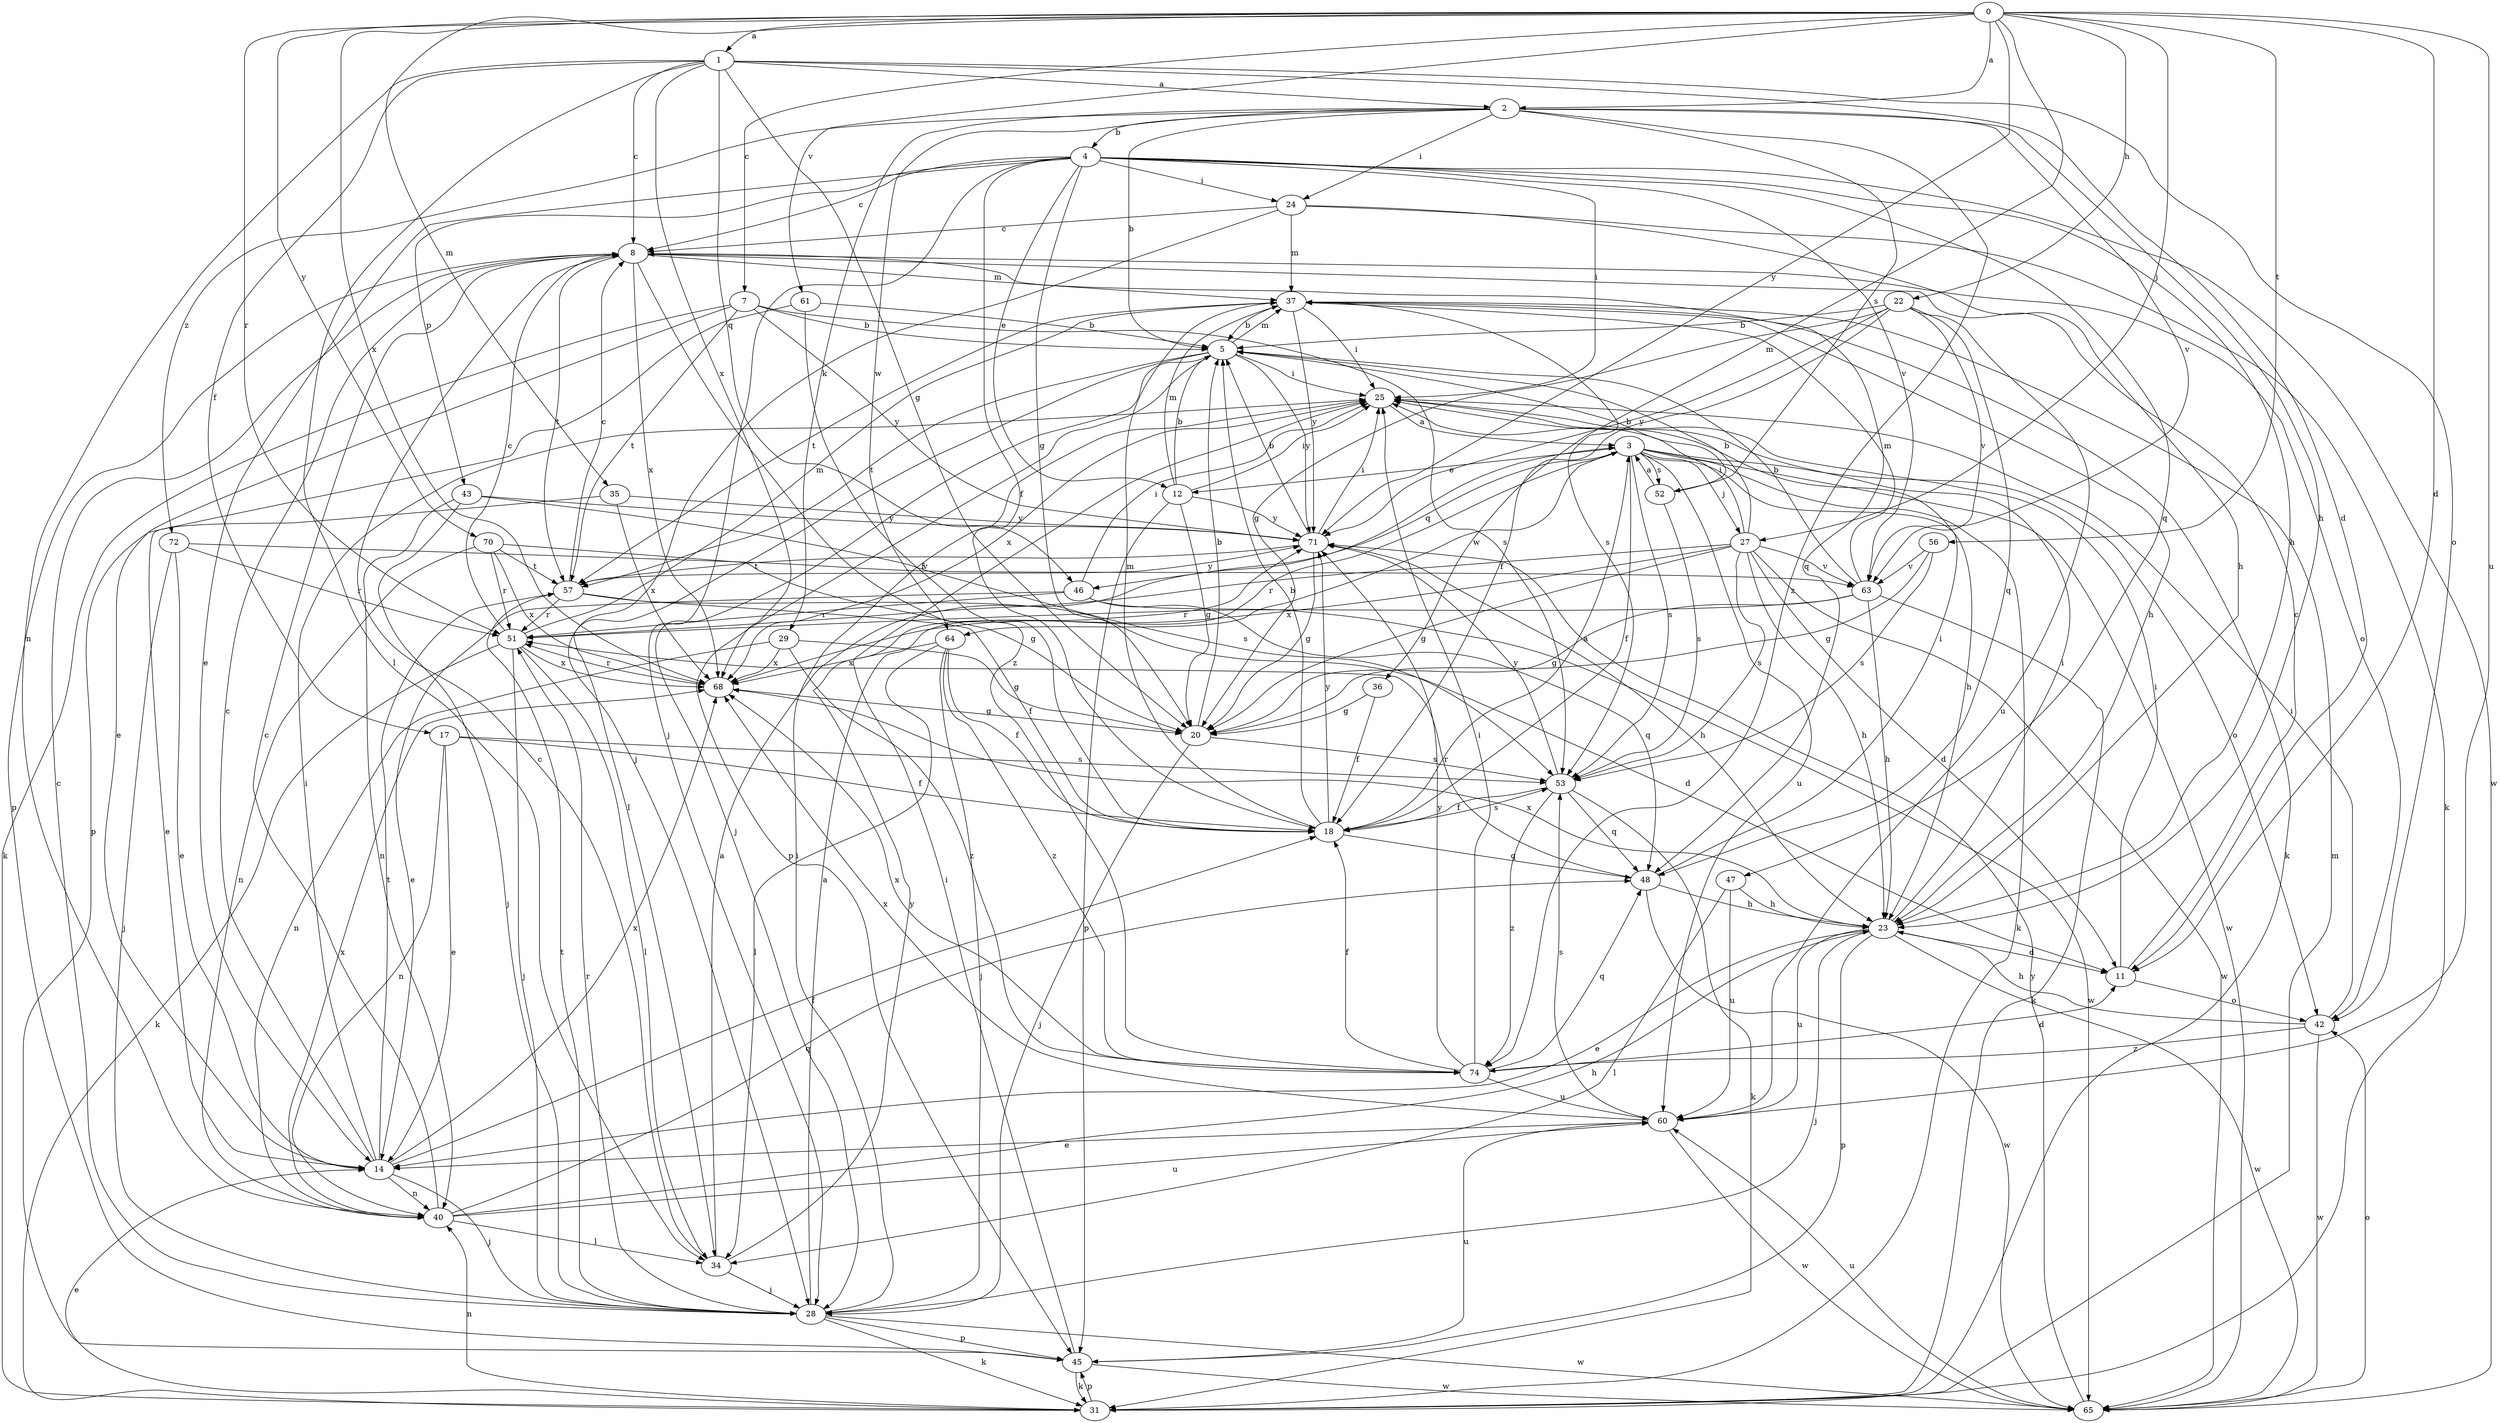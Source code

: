 strict digraph  {
0;
1;
2;
3;
4;
5;
7;
8;
11;
12;
14;
17;
18;
20;
22;
23;
24;
25;
27;
28;
29;
31;
34;
35;
36;
37;
40;
42;
43;
45;
46;
47;
48;
51;
52;
53;
56;
57;
60;
61;
63;
64;
65;
68;
70;
71;
72;
74;
0 -> 1  [label=a];
0 -> 2  [label=a];
0 -> 7  [label=c];
0 -> 11  [label=d];
0 -> 22  [label=h];
0 -> 27  [label=j];
0 -> 35  [label=m];
0 -> 36  [label=m];
0 -> 51  [label=r];
0 -> 56  [label=t];
0 -> 60  [label=u];
0 -> 61  [label=v];
0 -> 68  [label=x];
0 -> 70  [label=y];
0 -> 71  [label=y];
1 -> 2  [label=a];
1 -> 8  [label=c];
1 -> 11  [label=d];
1 -> 17  [label=f];
1 -> 20  [label=g];
1 -> 34  [label=l];
1 -> 40  [label=n];
1 -> 42  [label=o];
1 -> 46  [label=q];
1 -> 68  [label=x];
2 -> 4  [label=b];
2 -> 5  [label=b];
2 -> 23  [label=h];
2 -> 24  [label=i];
2 -> 29  [label=k];
2 -> 52  [label=s];
2 -> 63  [label=v];
2 -> 64  [label=w];
2 -> 72  [label=z];
2 -> 74  [label=z];
3 -> 12  [label=e];
3 -> 18  [label=f];
3 -> 23  [label=h];
3 -> 27  [label=j];
3 -> 31  [label=k];
3 -> 42  [label=o];
3 -> 46  [label=q];
3 -> 52  [label=s];
3 -> 53  [label=s];
3 -> 60  [label=u];
3 -> 64  [label=w];
3 -> 65  [label=w];
4 -> 8  [label=c];
4 -> 12  [label=e];
4 -> 14  [label=e];
4 -> 18  [label=f];
4 -> 20  [label=g];
4 -> 23  [label=h];
4 -> 24  [label=i];
4 -> 25  [label=i];
4 -> 28  [label=j];
4 -> 43  [label=p];
4 -> 47  [label=q];
4 -> 63  [label=v];
4 -> 65  [label=w];
5 -> 25  [label=i];
5 -> 28  [label=j];
5 -> 34  [label=l];
5 -> 37  [label=m];
5 -> 45  [label=p];
5 -> 57  [label=t];
5 -> 71  [label=y];
7 -> 5  [label=b];
7 -> 14  [label=e];
7 -> 31  [label=k];
7 -> 53  [label=s];
7 -> 57  [label=t];
7 -> 71  [label=y];
8 -> 37  [label=m];
8 -> 42  [label=o];
8 -> 45  [label=p];
8 -> 48  [label=q];
8 -> 57  [label=t];
8 -> 68  [label=x];
8 -> 74  [label=z];
11 -> 8  [label=c];
11 -> 25  [label=i];
11 -> 42  [label=o];
12 -> 5  [label=b];
12 -> 20  [label=g];
12 -> 25  [label=i];
12 -> 37  [label=m];
12 -> 45  [label=p];
12 -> 71  [label=y];
14 -> 8  [label=c];
14 -> 18  [label=f];
14 -> 25  [label=i];
14 -> 28  [label=j];
14 -> 40  [label=n];
14 -> 57  [label=t];
14 -> 68  [label=x];
17 -> 14  [label=e];
17 -> 18  [label=f];
17 -> 40  [label=n];
17 -> 53  [label=s];
18 -> 3  [label=a];
18 -> 5  [label=b];
18 -> 37  [label=m];
18 -> 48  [label=q];
18 -> 53  [label=s];
18 -> 71  [label=y];
20 -> 5  [label=b];
20 -> 28  [label=j];
20 -> 53  [label=s];
22 -> 5  [label=b];
22 -> 18  [label=f];
22 -> 20  [label=g];
22 -> 48  [label=q];
22 -> 60  [label=u];
22 -> 63  [label=v];
22 -> 71  [label=y];
23 -> 11  [label=d];
23 -> 14  [label=e];
23 -> 25  [label=i];
23 -> 28  [label=j];
23 -> 45  [label=p];
23 -> 60  [label=u];
23 -> 65  [label=w];
23 -> 68  [label=x];
24 -> 8  [label=c];
24 -> 23  [label=h];
24 -> 28  [label=j];
24 -> 31  [label=k];
24 -> 37  [label=m];
25 -> 3  [label=a];
25 -> 68  [label=x];
27 -> 5  [label=b];
27 -> 11  [label=d];
27 -> 20  [label=g];
27 -> 23  [label=h];
27 -> 25  [label=i];
27 -> 51  [label=r];
27 -> 53  [label=s];
27 -> 63  [label=v];
27 -> 65  [label=w];
27 -> 68  [label=x];
28 -> 3  [label=a];
28 -> 8  [label=c];
28 -> 25  [label=i];
28 -> 31  [label=k];
28 -> 45  [label=p];
28 -> 51  [label=r];
28 -> 57  [label=t];
28 -> 65  [label=w];
29 -> 20  [label=g];
29 -> 40  [label=n];
29 -> 68  [label=x];
29 -> 74  [label=z];
31 -> 14  [label=e];
31 -> 37  [label=m];
31 -> 40  [label=n];
31 -> 45  [label=p];
34 -> 3  [label=a];
34 -> 8  [label=c];
34 -> 28  [label=j];
34 -> 71  [label=y];
35 -> 14  [label=e];
35 -> 68  [label=x];
35 -> 71  [label=y];
36 -> 18  [label=f];
36 -> 20  [label=g];
37 -> 5  [label=b];
37 -> 23  [label=h];
37 -> 25  [label=i];
37 -> 31  [label=k];
37 -> 53  [label=s];
37 -> 57  [label=t];
37 -> 71  [label=y];
40 -> 8  [label=c];
40 -> 23  [label=h];
40 -> 34  [label=l];
40 -> 48  [label=q];
40 -> 60  [label=u];
40 -> 68  [label=x];
42 -> 23  [label=h];
42 -> 25  [label=i];
42 -> 65  [label=w];
42 -> 74  [label=z];
43 -> 28  [label=j];
43 -> 40  [label=n];
43 -> 53  [label=s];
43 -> 71  [label=y];
45 -> 25  [label=i];
45 -> 31  [label=k];
45 -> 60  [label=u];
45 -> 65  [label=w];
46 -> 14  [label=e];
46 -> 25  [label=i];
46 -> 48  [label=q];
46 -> 51  [label=r];
46 -> 65  [label=w];
47 -> 23  [label=h];
47 -> 34  [label=l];
47 -> 60  [label=u];
48 -> 23  [label=h];
48 -> 25  [label=i];
48 -> 51  [label=r];
48 -> 65  [label=w];
51 -> 8  [label=c];
51 -> 28  [label=j];
51 -> 31  [label=k];
51 -> 34  [label=l];
51 -> 37  [label=m];
51 -> 68  [label=x];
52 -> 3  [label=a];
52 -> 5  [label=b];
52 -> 53  [label=s];
53 -> 18  [label=f];
53 -> 31  [label=k];
53 -> 48  [label=q];
53 -> 71  [label=y];
53 -> 74  [label=z];
56 -> 20  [label=g];
56 -> 53  [label=s];
56 -> 63  [label=v];
57 -> 8  [label=c];
57 -> 11  [label=d];
57 -> 18  [label=f];
57 -> 51  [label=r];
57 -> 71  [label=y];
60 -> 14  [label=e];
60 -> 53  [label=s];
60 -> 65  [label=w];
60 -> 68  [label=x];
61 -> 5  [label=b];
61 -> 18  [label=f];
61 -> 45  [label=p];
63 -> 5  [label=b];
63 -> 20  [label=g];
63 -> 23  [label=h];
63 -> 31  [label=k];
63 -> 37  [label=m];
63 -> 51  [label=r];
64 -> 18  [label=f];
64 -> 28  [label=j];
64 -> 34  [label=l];
64 -> 68  [label=x];
64 -> 74  [label=z];
65 -> 42  [label=o];
65 -> 60  [label=u];
65 -> 71  [label=y];
68 -> 20  [label=g];
68 -> 51  [label=r];
70 -> 20  [label=g];
70 -> 40  [label=n];
70 -> 51  [label=r];
70 -> 57  [label=t];
70 -> 68  [label=x];
71 -> 5  [label=b];
71 -> 20  [label=g];
71 -> 23  [label=h];
71 -> 25  [label=i];
71 -> 57  [label=t];
72 -> 14  [label=e];
72 -> 28  [label=j];
72 -> 51  [label=r];
72 -> 63  [label=v];
74 -> 11  [label=d];
74 -> 18  [label=f];
74 -> 25  [label=i];
74 -> 48  [label=q];
74 -> 60  [label=u];
74 -> 68  [label=x];
74 -> 71  [label=y];
}
